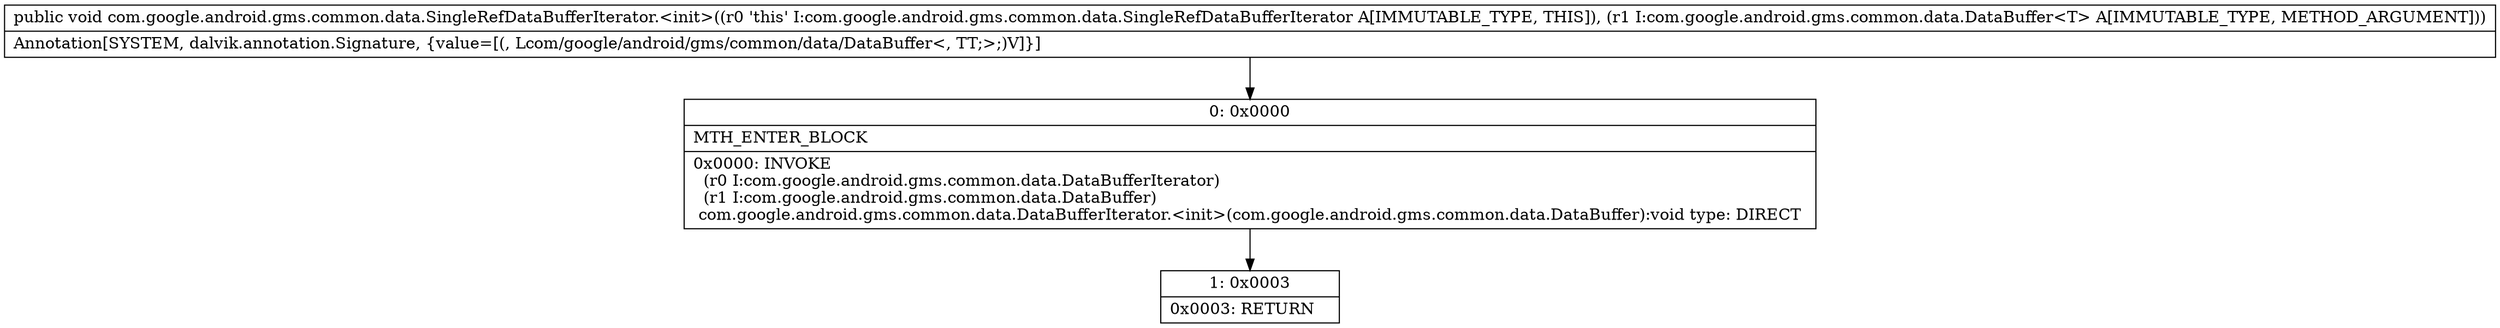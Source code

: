 digraph "CFG forcom.google.android.gms.common.data.SingleRefDataBufferIterator.\<init\>(Lcom\/google\/android\/gms\/common\/data\/DataBuffer;)V" {
Node_0 [shape=record,label="{0\:\ 0x0000|MTH_ENTER_BLOCK\l|0x0000: INVOKE  \l  (r0 I:com.google.android.gms.common.data.DataBufferIterator)\l  (r1 I:com.google.android.gms.common.data.DataBuffer)\l com.google.android.gms.common.data.DataBufferIterator.\<init\>(com.google.android.gms.common.data.DataBuffer):void type: DIRECT \l}"];
Node_1 [shape=record,label="{1\:\ 0x0003|0x0003: RETURN   \l}"];
MethodNode[shape=record,label="{public void com.google.android.gms.common.data.SingleRefDataBufferIterator.\<init\>((r0 'this' I:com.google.android.gms.common.data.SingleRefDataBufferIterator A[IMMUTABLE_TYPE, THIS]), (r1 I:com.google.android.gms.common.data.DataBuffer\<T\> A[IMMUTABLE_TYPE, METHOD_ARGUMENT]))  | Annotation[SYSTEM, dalvik.annotation.Signature, \{value=[(, Lcom\/google\/android\/gms\/common\/data\/DataBuffer\<, TT;\>;)V]\}]\l}"];
MethodNode -> Node_0;
Node_0 -> Node_1;
}

